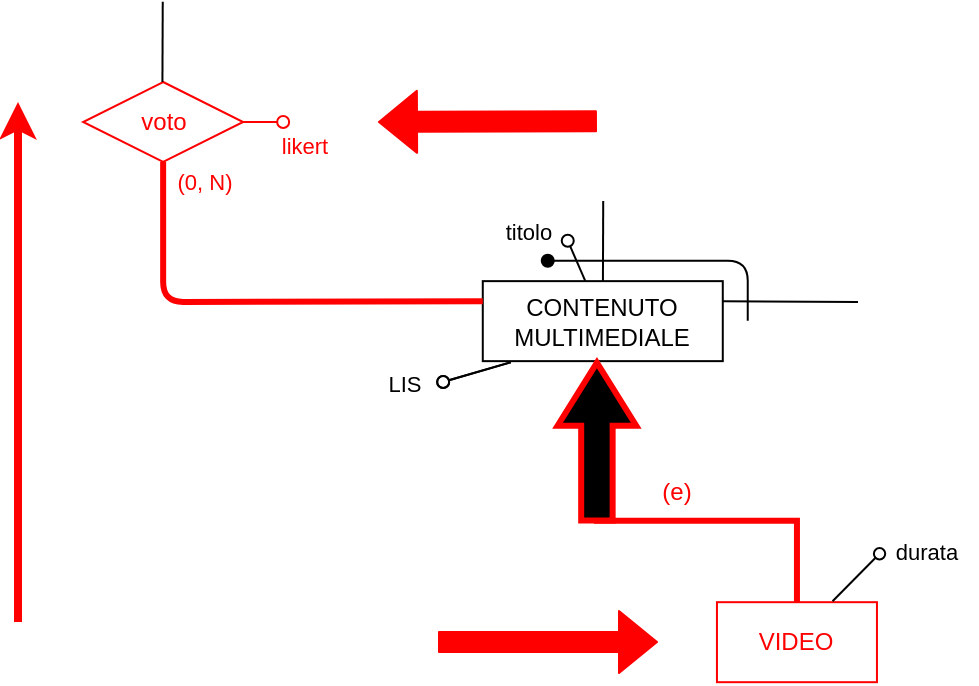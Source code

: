 <mxfile scale="1" border="10">
    <diagram id="-rriOPSDnHkLpZKLwRpb" name="Page-1">
        <mxGraphModel dx="3095" dy="2577" grid="1" gridSize="10" guides="1" tooltips="1" connect="1" arrows="1" fold="1" page="1" pageScale="1" pageWidth="850" pageHeight="1100" background="#FFFFFF" math="0" shadow="0">
            <root>
                <mxCell id="0"/>
                <mxCell id="1" parent="0"/>
                <mxCell id="687" value="" style="edgeStyle=none;html=1;endArrow=none;endFill=0;" parent="1" target="692" edge="1">
                    <mxGeometry x="-0.478" y="20" relative="1" as="geometry">
                        <mxPoint as="offset"/>
                        <mxPoint x="-2067.392" y="-1690.549" as="sourcePoint"/>
                    </mxGeometry>
                </mxCell>
                <mxCell id="691" style="edgeStyle=none;html=1;exitX=1;exitY=0.25;exitDx=0;exitDy=0;endArrow=none;endFill=0;" parent="1" source="692" edge="1">
                    <mxGeometry relative="1" as="geometry">
                        <mxPoint x="-1940" y="-1640" as="targetPoint"/>
                        <Array as="points"/>
                    </mxGeometry>
                </mxCell>
                <mxCell id="692" value="CONTENUTO&lt;br&gt;MULTIMEDIALE" style="rounded=0;whiteSpace=wrap;html=1;strokeColor=#000000;" parent="1" vertex="1">
                    <mxGeometry x="-2127.61" y="-1650.43" width="120" height="40" as="geometry"/>
                </mxCell>
                <mxCell id="693" value="" style="endArrow=oval;html=1;fillStyle=auto;strokeWidth=1;startSize=6;endSize=6;fillColor=#000000;startArrow=none;startFill=0;endFill=0;" parent="1" source="692" edge="1">
                    <mxGeometry width="50" height="50" relative="1" as="geometry">
                        <mxPoint x="-2041.07" y="-1673.993" as="sourcePoint"/>
                        <mxPoint x="-2085.13" y="-1670.65" as="targetPoint"/>
                    </mxGeometry>
                </mxCell>
                <mxCell id="694" value="titolo" style="edgeLabel;html=1;align=center;verticalAlign=middle;resizable=0;points=[];" parent="693" vertex="1" connectable="0">
                    <mxGeometry x="0.479" y="1" relative="1" as="geometry">
                        <mxPoint x="-21" y="-10" as="offset"/>
                    </mxGeometry>
                </mxCell>
                <mxCell id="695" value="" style="endArrow=oval;html=1;fillStyle=auto;strokeWidth=1;startSize=6;endSize=6;fillColor=#000000;startArrow=none;startFill=0;endFill=0;exitX=0.117;exitY=1.013;exitDx=0;exitDy=0;exitPerimeter=0;" parent="1" source="692" edge="1">
                    <mxGeometry width="50" height="50" relative="1" as="geometry">
                        <mxPoint x="-2109.902" y="-1579.43" as="sourcePoint"/>
                        <mxPoint x="-2147.42" y="-1600" as="targetPoint"/>
                    </mxGeometry>
                </mxCell>
                <mxCell id="696" value="LIS" style="edgeLabel;html=1;align=center;verticalAlign=middle;resizable=0;points=[];" parent="695" vertex="1" connectable="0">
                    <mxGeometry x="0.479" y="1" relative="1" as="geometry">
                        <mxPoint x="-29" y="2" as="offset"/>
                    </mxGeometry>
                </mxCell>
                <mxCell id="697" value="" style="endArrow=oval;html=1;fillStyle=auto;strokeWidth=1;startSize=6;endSize=6;fillColor=#000000;startArrow=none;startFill=0;endFill=1;" parent="1" edge="1">
                    <mxGeometry width="50" height="50" relative="1" as="geometry">
                        <mxPoint x="-1995.13" y="-1630.65" as="sourcePoint"/>
                        <mxPoint x="-2095.13" y="-1660.65" as="targetPoint"/>
                        <Array as="points">
                            <mxPoint x="-1995.13" y="-1660.65"/>
                        </Array>
                    </mxGeometry>
                </mxCell>
                <mxCell id="702" style="edgeStyle=none;jumpStyle=arc;html=1;exitX=0.5;exitY=1;exitDx=0;exitDy=0;entryX=0;entryY=0.25;entryDx=0;entryDy=0;endArrow=none;endFill=0;strokeColor=#FF0000;strokeWidth=3;" parent="1" source="704" target="692" edge="1">
                    <mxGeometry relative="1" as="geometry">
                        <Array as="points">
                            <mxPoint x="-2287.42" y="-1640"/>
                        </Array>
                    </mxGeometry>
                </mxCell>
                <mxCell id="703" value="&lt;font color=&quot;#ff0000&quot;&gt;(0, N)&lt;/font&gt;" style="edgeLabel;html=1;align=center;verticalAlign=middle;resizable=0;points=[];strokeColor=#FF0000;" parent="702" vertex="1" connectable="0">
                    <mxGeometry x="-0.9" relative="1" as="geometry">
                        <mxPoint x="20" y="-2" as="offset"/>
                    </mxGeometry>
                </mxCell>
                <mxCell id="704" value="&lt;font color=&quot;#ff0000&quot;&gt;voto&lt;/font&gt;" style="rhombus;whiteSpace=wrap;html=1;strokeColor=#FF0000;" parent="1" vertex="1">
                    <mxGeometry x="-2327.43" y="-1750" width="80" height="40" as="geometry"/>
                </mxCell>
                <mxCell id="705" value="" style="endArrow=oval;html=1;fillStyle=auto;strokeWidth=1;startSize=6;endSize=6;fillColor=#000000;startArrow=none;startFill=0;endFill=0;strokeColor=#FF0000;" parent="1" source="704" edge="1">
                    <mxGeometry width="50" height="50" relative="1" as="geometry">
                        <mxPoint x="-2157.43" y="-1521.837" as="sourcePoint"/>
                        <mxPoint x="-2227.42" y="-1730" as="targetPoint"/>
                    </mxGeometry>
                </mxCell>
                <mxCell id="706" value="&lt;font color=&quot;#ff0000&quot;&gt;likert&lt;/font&gt;" style="edgeLabel;html=1;align=center;verticalAlign=middle;resizable=0;points=[];strokeColor=#FF0000;" parent="705" vertex="1" connectable="0">
                    <mxGeometry x="0.479" y="1" relative="1" as="geometry">
                        <mxPoint x="15" y="13" as="offset"/>
                    </mxGeometry>
                </mxCell>
                <mxCell id="718" value="" style="edgeStyle=none;html=1;endArrow=none;endFill=0;" parent="1" edge="1">
                    <mxGeometry x="-0.478" y="20" relative="1" as="geometry">
                        <mxPoint as="offset"/>
                        <mxPoint x="-2287.632" y="-1790.119" as="sourcePoint"/>
                        <mxPoint x="-2287.778" y="-1750.0" as="targetPoint"/>
                    </mxGeometry>
                </mxCell>
                <mxCell id="725" value="" style="endArrow=oval;html=1;fillStyle=auto;strokeWidth=1;startSize=6;endSize=6;fillColor=#000000;startArrow=none;startFill=0;endFill=0;exitX=0.117;exitY=1.013;exitDx=0;exitDy=0;exitPerimeter=0;" parent="1" edge="1">
                    <mxGeometry width="50" height="50" relative="1" as="geometry">
                        <mxPoint x="-2113.57" y="-1609.91" as="sourcePoint"/>
                        <mxPoint x="-2147.42" y="-1600" as="targetPoint"/>
                    </mxGeometry>
                </mxCell>
                <mxCell id="726" value="LIS" style="edgeLabel;html=1;align=center;verticalAlign=middle;resizable=0;points=[];" parent="725" vertex="1" connectable="0">
                    <mxGeometry x="0.479" y="1" relative="1" as="geometry">
                        <mxPoint x="-29" y="2" as="offset"/>
                    </mxGeometry>
                </mxCell>
                <mxCell id="729" style="edgeStyle=elbowEdgeStyle;elbow=vertical;html=1;exitX=0.5;exitY=1;exitDx=0;exitDy=0;entryX=0.5;entryY=0;entryDx=0;entryDy=0;endArrow=none;endFill=0;rounded=0;jumpStyle=arc;strokeColor=#FF0000;strokeWidth=3;" parent="1" target="730" edge="1">
                    <mxGeometry relative="1" as="geometry">
                        <mxPoint x="-2070.52" y="-1610.43" as="sourcePoint"/>
                        <Array as="points">
                            <mxPoint x="-2019.98" y="-1530.65"/>
                        </Array>
                    </mxGeometry>
                </mxCell>
                <mxCell id="730" value="&lt;font color=&quot;#ff0000&quot;&gt;VIDEO&lt;/font&gt;" style="whiteSpace=wrap;html=1;strokeColor=#FF0000;" parent="1" vertex="1">
                    <mxGeometry x="-2010.52" y="-1489.91" width="80" height="40" as="geometry"/>
                </mxCell>
                <mxCell id="731" value="" style="shape=singleArrow;whiteSpace=wrap;html=1;arrowWidth=0.4;arrowSize=0.4;rotation=-90;fillColor=#000000;strokeColor=#FF0000;strokeWidth=3;" parent="1" vertex="1">
                    <mxGeometry x="-2110" y="-1589.92" width="78.91" height="39.32" as="geometry"/>
                </mxCell>
                <mxCell id="732" value="&lt;font color=&quot;#ff0000&quot;&gt;(e)&lt;/font&gt;" style="text;html=1;align=center;verticalAlign=middle;resizable=0;points=[];autosize=1;strokeColor=none;fillColor=none;" parent="1" vertex="1">
                    <mxGeometry x="-2050.52" y="-1560.39" width="40" height="30" as="geometry"/>
                </mxCell>
                <mxCell id="733" value="" style="endArrow=none;html=1;strokeColor=#000000;entryX=0;entryY=1;entryDx=0;entryDy=0;" parent="1" target="734" edge="1">
                    <mxGeometry width="50" height="50" relative="1" as="geometry">
                        <mxPoint x="-1952.72" y="-1490.39" as="sourcePoint"/>
                        <mxPoint x="-1930.91" y="-1510.0" as="targetPoint"/>
                    </mxGeometry>
                </mxCell>
                <mxCell id="734" value="" style="ellipse;whiteSpace=wrap;html=1;aspect=fixed;strokeColor=#000000;" parent="1" vertex="1">
                    <mxGeometry x="-1932.06" y="-1516.96" width="5.67" height="5.67" as="geometry"/>
                </mxCell>
                <mxCell id="735" value="&lt;font style=&quot;font-size: 11px;&quot;&gt;durata&lt;/font&gt;" style="text;html=1;align=center;verticalAlign=middle;resizable=0;points=[];autosize=1;strokeColor=none;fillColor=none;" parent="1" vertex="1">
                    <mxGeometry x="-1930.52" y="-1530.39" width="50" height="30" as="geometry"/>
                </mxCell>
                <mxCell id="736" value="" style="shape=flexArrow;endArrow=classic;html=1;strokeColor=#FF0000;fontColor=#FF0000;fillColor=#FF0000;" parent="1" edge="1">
                    <mxGeometry width="50" height="50" relative="1" as="geometry">
                        <mxPoint x="-2150" y="-1470" as="sourcePoint"/>
                        <mxPoint x="-2040" y="-1470" as="targetPoint"/>
                    </mxGeometry>
                </mxCell>
                <mxCell id="737" value="" style="endArrow=classic;html=1;strokeColor=#FF0000;fontColor=#FF0000;fillColor=#FF0000;strokeWidth=4;" parent="1" edge="1">
                    <mxGeometry width="50" height="50" relative="1" as="geometry">
                        <mxPoint x="-2360" y="-1480" as="sourcePoint"/>
                        <mxPoint x="-2360" y="-1740" as="targetPoint"/>
                    </mxGeometry>
                </mxCell>
                <mxCell id="738" value="" style="shape=flexArrow;endArrow=classic;html=1;strokeColor=#FF0000;fontColor=#FF0000;fillColor=#FF0000;" parent="1" edge="1">
                    <mxGeometry width="50" height="50" relative="1" as="geometry">
                        <mxPoint x="-2070.52" y="-1730.42" as="sourcePoint"/>
                        <mxPoint x="-2180" y="-1730" as="targetPoint"/>
                    </mxGeometry>
                </mxCell>
            </root>
        </mxGraphModel>
    </diagram>
</mxfile>